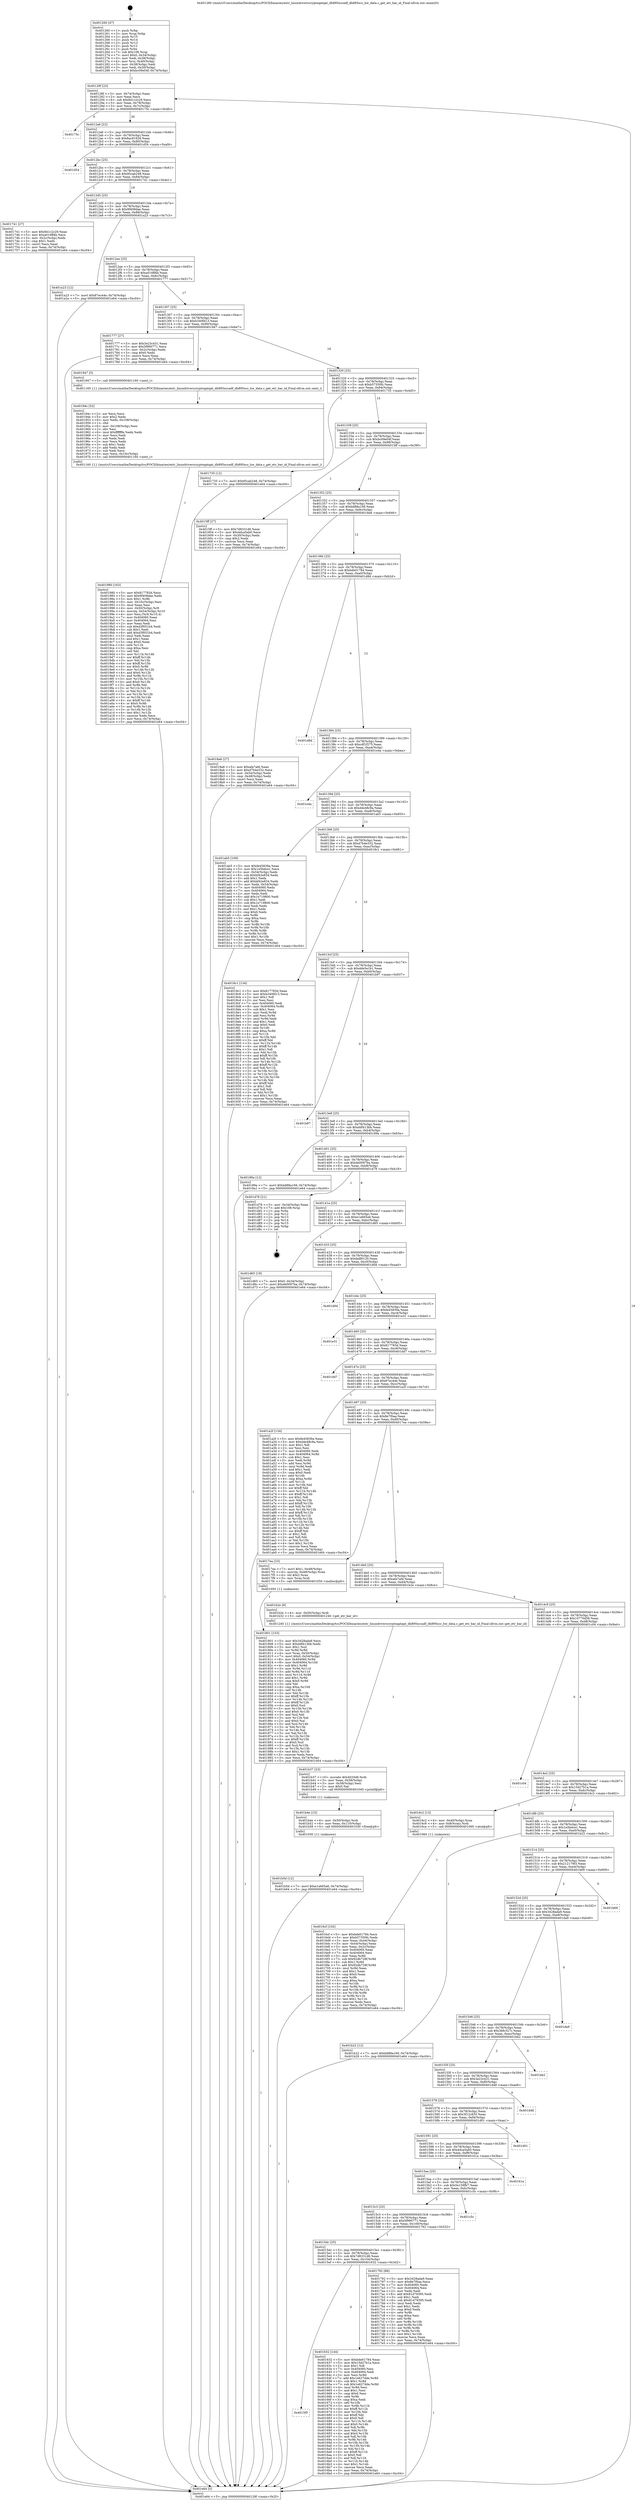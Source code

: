 digraph "0x401260" {
  label = "0x401260 (/mnt/c/Users/mathe/Desktop/tcc/POCII/binaries/extr_linuxdriverscryptoqatqat_dh895xccadf_dh895xcc_hw_data.c_get_etr_bar_id_Final-ollvm.out::main(0))"
  labelloc = "t"
  node[shape=record]

  Entry [label="",width=0.3,height=0.3,shape=circle,fillcolor=black,style=filled]
  "0x40128f" [label="{
     0x40128f [23]\l
     | [instrs]\l
     &nbsp;&nbsp;0x40128f \<+3\>: mov -0x74(%rbp),%eax\l
     &nbsp;&nbsp;0x401292 \<+2\>: mov %eax,%ecx\l
     &nbsp;&nbsp;0x401294 \<+6\>: sub $0x841c2c29,%ecx\l
     &nbsp;&nbsp;0x40129a \<+3\>: mov %eax,-0x78(%rbp)\l
     &nbsp;&nbsp;0x40129d \<+3\>: mov %ecx,-0x7c(%rbp)\l
     &nbsp;&nbsp;0x4012a0 \<+6\>: je 000000000040175c \<main+0x4fc\>\l
  }"]
  "0x40175c" [label="{
     0x40175c\l
  }", style=dashed]
  "0x4012a6" [label="{
     0x4012a6 [22]\l
     | [instrs]\l
     &nbsp;&nbsp;0x4012a6 \<+5\>: jmp 00000000004012ab \<main+0x4b\>\l
     &nbsp;&nbsp;0x4012ab \<+3\>: mov -0x78(%rbp),%eax\l
     &nbsp;&nbsp;0x4012ae \<+5\>: sub $0x8ac91928,%eax\l
     &nbsp;&nbsp;0x4012b3 \<+3\>: mov %eax,-0x80(%rbp)\l
     &nbsp;&nbsp;0x4012b6 \<+6\>: je 0000000000401d54 \<main+0xaf4\>\l
  }"]
  Exit [label="",width=0.3,height=0.3,shape=circle,fillcolor=black,style=filled,peripheries=2]
  "0x401d54" [label="{
     0x401d54\l
  }", style=dashed]
  "0x4012bc" [label="{
     0x4012bc [25]\l
     | [instrs]\l
     &nbsp;&nbsp;0x4012bc \<+5\>: jmp 00000000004012c1 \<main+0x61\>\l
     &nbsp;&nbsp;0x4012c1 \<+3\>: mov -0x78(%rbp),%eax\l
     &nbsp;&nbsp;0x4012c4 \<+5\>: sub $0x95cab248,%eax\l
     &nbsp;&nbsp;0x4012c9 \<+6\>: mov %eax,-0x84(%rbp)\l
     &nbsp;&nbsp;0x4012cf \<+6\>: je 0000000000401741 \<main+0x4e1\>\l
  }"]
  "0x401b5d" [label="{
     0x401b5d [12]\l
     | [instrs]\l
     &nbsp;&nbsp;0x401b5d \<+7\>: movl $0xe1a665a6,-0x74(%rbp)\l
     &nbsp;&nbsp;0x401b64 \<+5\>: jmp 0000000000401e64 \<main+0xc04\>\l
  }"]
  "0x401741" [label="{
     0x401741 [27]\l
     | [instrs]\l
     &nbsp;&nbsp;0x401741 \<+5\>: mov $0x841c2c29,%eax\l
     &nbsp;&nbsp;0x401746 \<+5\>: mov $0xa016ff4b,%ecx\l
     &nbsp;&nbsp;0x40174b \<+3\>: mov -0x2c(%rbp),%edx\l
     &nbsp;&nbsp;0x40174e \<+3\>: cmp $0x1,%edx\l
     &nbsp;&nbsp;0x401751 \<+3\>: cmovl %ecx,%eax\l
     &nbsp;&nbsp;0x401754 \<+3\>: mov %eax,-0x74(%rbp)\l
     &nbsp;&nbsp;0x401757 \<+5\>: jmp 0000000000401e64 \<main+0xc04\>\l
  }"]
  "0x4012d5" [label="{
     0x4012d5 [25]\l
     | [instrs]\l
     &nbsp;&nbsp;0x4012d5 \<+5\>: jmp 00000000004012da \<main+0x7a\>\l
     &nbsp;&nbsp;0x4012da \<+3\>: mov -0x78(%rbp),%eax\l
     &nbsp;&nbsp;0x4012dd \<+5\>: sub $0x9f409dae,%eax\l
     &nbsp;&nbsp;0x4012e2 \<+6\>: mov %eax,-0x88(%rbp)\l
     &nbsp;&nbsp;0x4012e8 \<+6\>: je 0000000000401a23 \<main+0x7c3\>\l
  }"]
  "0x401b4e" [label="{
     0x401b4e [15]\l
     | [instrs]\l
     &nbsp;&nbsp;0x401b4e \<+4\>: mov -0x50(%rbp),%rdi\l
     &nbsp;&nbsp;0x401b52 \<+6\>: mov %eax,-0x110(%rbp)\l
     &nbsp;&nbsp;0x401b58 \<+5\>: call 0000000000401030 \<free@plt\>\l
     | [calls]\l
     &nbsp;&nbsp;0x401030 \{1\} (unknown)\l
  }"]
  "0x401a23" [label="{
     0x401a23 [12]\l
     | [instrs]\l
     &nbsp;&nbsp;0x401a23 \<+7\>: movl $0x87ec44e,-0x74(%rbp)\l
     &nbsp;&nbsp;0x401a2a \<+5\>: jmp 0000000000401e64 \<main+0xc04\>\l
  }"]
  "0x4012ee" [label="{
     0x4012ee [25]\l
     | [instrs]\l
     &nbsp;&nbsp;0x4012ee \<+5\>: jmp 00000000004012f3 \<main+0x93\>\l
     &nbsp;&nbsp;0x4012f3 \<+3\>: mov -0x78(%rbp),%eax\l
     &nbsp;&nbsp;0x4012f6 \<+5\>: sub $0xa016ff4b,%eax\l
     &nbsp;&nbsp;0x4012fb \<+6\>: mov %eax,-0x8c(%rbp)\l
     &nbsp;&nbsp;0x401301 \<+6\>: je 0000000000401777 \<main+0x517\>\l
  }"]
  "0x401b37" [label="{
     0x401b37 [23]\l
     | [instrs]\l
     &nbsp;&nbsp;0x401b37 \<+10\>: movabs $0x4020d6,%rdi\l
     &nbsp;&nbsp;0x401b41 \<+3\>: mov %eax,-0x58(%rbp)\l
     &nbsp;&nbsp;0x401b44 \<+3\>: mov -0x58(%rbp),%esi\l
     &nbsp;&nbsp;0x401b47 \<+2\>: mov $0x0,%al\l
     &nbsp;&nbsp;0x401b49 \<+5\>: call 0000000000401040 \<printf@plt\>\l
     | [calls]\l
     &nbsp;&nbsp;0x401040 \{1\} (unknown)\l
  }"]
  "0x401777" [label="{
     0x401777 [27]\l
     | [instrs]\l
     &nbsp;&nbsp;0x401777 \<+5\>: mov $0x3e23c431,%eax\l
     &nbsp;&nbsp;0x40177c \<+5\>: mov $0x5f990771,%ecx\l
     &nbsp;&nbsp;0x401781 \<+3\>: mov -0x2c(%rbp),%edx\l
     &nbsp;&nbsp;0x401784 \<+3\>: cmp $0x0,%edx\l
     &nbsp;&nbsp;0x401787 \<+3\>: cmove %ecx,%eax\l
     &nbsp;&nbsp;0x40178a \<+3\>: mov %eax,-0x74(%rbp)\l
     &nbsp;&nbsp;0x40178d \<+5\>: jmp 0000000000401e64 \<main+0xc04\>\l
  }"]
  "0x401307" [label="{
     0x401307 [25]\l
     | [instrs]\l
     &nbsp;&nbsp;0x401307 \<+5\>: jmp 000000000040130c \<main+0xac\>\l
     &nbsp;&nbsp;0x40130c \<+3\>: mov -0x78(%rbp),%eax\l
     &nbsp;&nbsp;0x40130f \<+5\>: sub $0xb340fd13,%eax\l
     &nbsp;&nbsp;0x401314 \<+6\>: mov %eax,-0x90(%rbp)\l
     &nbsp;&nbsp;0x40131a \<+6\>: je 0000000000401947 \<main+0x6e7\>\l
  }"]
  "0x401980" [label="{
     0x401980 [163]\l
     | [instrs]\l
     &nbsp;&nbsp;0x401980 \<+5\>: mov $0x817783d,%ecx\l
     &nbsp;&nbsp;0x401985 \<+5\>: mov $0x9f409dae,%edx\l
     &nbsp;&nbsp;0x40198a \<+3\>: mov $0x1,%r8b\l
     &nbsp;&nbsp;0x40198d \<+6\>: mov -0x10c(%rbp),%esi\l
     &nbsp;&nbsp;0x401993 \<+3\>: imul %eax,%esi\l
     &nbsp;&nbsp;0x401996 \<+4\>: mov -0x50(%rbp),%r9\l
     &nbsp;&nbsp;0x40199a \<+4\>: movslq -0x54(%rbp),%r10\l
     &nbsp;&nbsp;0x40199e \<+4\>: mov %esi,(%r9,%r10,4)\l
     &nbsp;&nbsp;0x4019a2 \<+7\>: mov 0x404060,%eax\l
     &nbsp;&nbsp;0x4019a9 \<+7\>: mov 0x404064,%esi\l
     &nbsp;&nbsp;0x4019b0 \<+2\>: mov %eax,%edi\l
     &nbsp;&nbsp;0x4019b2 \<+6\>: sub $0xd3f051b4,%edi\l
     &nbsp;&nbsp;0x4019b8 \<+3\>: sub $0x1,%edi\l
     &nbsp;&nbsp;0x4019bb \<+6\>: add $0xd3f051b4,%edi\l
     &nbsp;&nbsp;0x4019c1 \<+3\>: imul %edi,%eax\l
     &nbsp;&nbsp;0x4019c4 \<+3\>: and $0x1,%eax\l
     &nbsp;&nbsp;0x4019c7 \<+3\>: cmp $0x0,%eax\l
     &nbsp;&nbsp;0x4019ca \<+4\>: sete %r11b\l
     &nbsp;&nbsp;0x4019ce \<+3\>: cmp $0xa,%esi\l
     &nbsp;&nbsp;0x4019d1 \<+3\>: setl %bl\l
     &nbsp;&nbsp;0x4019d4 \<+3\>: mov %r11b,%r14b\l
     &nbsp;&nbsp;0x4019d7 \<+4\>: xor $0xff,%r14b\l
     &nbsp;&nbsp;0x4019db \<+3\>: mov %bl,%r15b\l
     &nbsp;&nbsp;0x4019de \<+4\>: xor $0xff,%r15b\l
     &nbsp;&nbsp;0x4019e2 \<+4\>: xor $0x0,%r8b\l
     &nbsp;&nbsp;0x4019e6 \<+3\>: mov %r14b,%r12b\l
     &nbsp;&nbsp;0x4019e9 \<+4\>: and $0x0,%r12b\l
     &nbsp;&nbsp;0x4019ed \<+3\>: and %r8b,%r11b\l
     &nbsp;&nbsp;0x4019f0 \<+3\>: mov %r15b,%r13b\l
     &nbsp;&nbsp;0x4019f3 \<+4\>: and $0x0,%r13b\l
     &nbsp;&nbsp;0x4019f7 \<+3\>: and %r8b,%bl\l
     &nbsp;&nbsp;0x4019fa \<+3\>: or %r11b,%r12b\l
     &nbsp;&nbsp;0x4019fd \<+3\>: or %bl,%r13b\l
     &nbsp;&nbsp;0x401a00 \<+3\>: xor %r13b,%r12b\l
     &nbsp;&nbsp;0x401a03 \<+3\>: or %r15b,%r14b\l
     &nbsp;&nbsp;0x401a06 \<+4\>: xor $0xff,%r14b\l
     &nbsp;&nbsp;0x401a0a \<+4\>: or $0x0,%r8b\l
     &nbsp;&nbsp;0x401a0e \<+3\>: and %r8b,%r14b\l
     &nbsp;&nbsp;0x401a11 \<+3\>: or %r14b,%r12b\l
     &nbsp;&nbsp;0x401a14 \<+4\>: test $0x1,%r12b\l
     &nbsp;&nbsp;0x401a18 \<+3\>: cmovne %edx,%ecx\l
     &nbsp;&nbsp;0x401a1b \<+3\>: mov %ecx,-0x74(%rbp)\l
     &nbsp;&nbsp;0x401a1e \<+5\>: jmp 0000000000401e64 \<main+0xc04\>\l
  }"]
  "0x401947" [label="{
     0x401947 [5]\l
     | [instrs]\l
     &nbsp;&nbsp;0x401947 \<+5\>: call 0000000000401160 \<next_i\>\l
     | [calls]\l
     &nbsp;&nbsp;0x401160 \{1\} (/mnt/c/Users/mathe/Desktop/tcc/POCII/binaries/extr_linuxdriverscryptoqatqat_dh895xccadf_dh895xcc_hw_data.c_get_etr_bar_id_Final-ollvm.out::next_i)\l
  }"]
  "0x401320" [label="{
     0x401320 [25]\l
     | [instrs]\l
     &nbsp;&nbsp;0x401320 \<+5\>: jmp 0000000000401325 \<main+0xc5\>\l
     &nbsp;&nbsp;0x401325 \<+3\>: mov -0x78(%rbp),%eax\l
     &nbsp;&nbsp;0x401328 \<+5\>: sub $0xb57350fc,%eax\l
     &nbsp;&nbsp;0x40132d \<+6\>: mov %eax,-0x94(%rbp)\l
     &nbsp;&nbsp;0x401333 \<+6\>: je 0000000000401735 \<main+0x4d5\>\l
  }"]
  "0x40194c" [label="{
     0x40194c [52]\l
     | [instrs]\l
     &nbsp;&nbsp;0x40194c \<+2\>: xor %ecx,%ecx\l
     &nbsp;&nbsp;0x40194e \<+5\>: mov $0x2,%edx\l
     &nbsp;&nbsp;0x401953 \<+6\>: mov %edx,-0x108(%rbp)\l
     &nbsp;&nbsp;0x401959 \<+1\>: cltd\l
     &nbsp;&nbsp;0x40195a \<+6\>: mov -0x108(%rbp),%esi\l
     &nbsp;&nbsp;0x401960 \<+2\>: idiv %esi\l
     &nbsp;&nbsp;0x401962 \<+6\>: imul $0xfffffffe,%edx,%edx\l
     &nbsp;&nbsp;0x401968 \<+2\>: mov %ecx,%edi\l
     &nbsp;&nbsp;0x40196a \<+2\>: sub %edx,%edi\l
     &nbsp;&nbsp;0x40196c \<+2\>: mov %ecx,%edx\l
     &nbsp;&nbsp;0x40196e \<+3\>: sub $0x1,%edx\l
     &nbsp;&nbsp;0x401971 \<+2\>: add %edx,%edi\l
     &nbsp;&nbsp;0x401973 \<+2\>: sub %edi,%ecx\l
     &nbsp;&nbsp;0x401975 \<+6\>: mov %ecx,-0x10c(%rbp)\l
     &nbsp;&nbsp;0x40197b \<+5\>: call 0000000000401160 \<next_i\>\l
     | [calls]\l
     &nbsp;&nbsp;0x401160 \{1\} (/mnt/c/Users/mathe/Desktop/tcc/POCII/binaries/extr_linuxdriverscryptoqatqat_dh895xccadf_dh895xcc_hw_data.c_get_etr_bar_id_Final-ollvm.out::next_i)\l
  }"]
  "0x401735" [label="{
     0x401735 [12]\l
     | [instrs]\l
     &nbsp;&nbsp;0x401735 \<+7\>: movl $0x95cab248,-0x74(%rbp)\l
     &nbsp;&nbsp;0x40173c \<+5\>: jmp 0000000000401e64 \<main+0xc04\>\l
  }"]
  "0x401339" [label="{
     0x401339 [25]\l
     | [instrs]\l
     &nbsp;&nbsp;0x401339 \<+5\>: jmp 000000000040133e \<main+0xde\>\l
     &nbsp;&nbsp;0x40133e \<+3\>: mov -0x78(%rbp),%eax\l
     &nbsp;&nbsp;0x401341 \<+5\>: sub $0xbc09e04f,%eax\l
     &nbsp;&nbsp;0x401346 \<+6\>: mov %eax,-0x98(%rbp)\l
     &nbsp;&nbsp;0x40134c \<+6\>: je 00000000004015ff \<main+0x39f\>\l
  }"]
  "0x401801" [label="{
     0x401801 [153]\l
     | [instrs]\l
     &nbsp;&nbsp;0x401801 \<+5\>: mov $0x3428ada9,%ecx\l
     &nbsp;&nbsp;0x401806 \<+5\>: mov $0xddf413bb,%edx\l
     &nbsp;&nbsp;0x40180b \<+3\>: mov $0x1,%sil\l
     &nbsp;&nbsp;0x40180e \<+3\>: xor %r8d,%r8d\l
     &nbsp;&nbsp;0x401811 \<+4\>: mov %rax,-0x50(%rbp)\l
     &nbsp;&nbsp;0x401815 \<+7\>: movl $0x0,-0x54(%rbp)\l
     &nbsp;&nbsp;0x40181c \<+8\>: mov 0x404060,%r9d\l
     &nbsp;&nbsp;0x401824 \<+8\>: mov 0x404064,%r10d\l
     &nbsp;&nbsp;0x40182c \<+4\>: sub $0x1,%r8d\l
     &nbsp;&nbsp;0x401830 \<+3\>: mov %r9d,%r11d\l
     &nbsp;&nbsp;0x401833 \<+3\>: add %r8d,%r11d\l
     &nbsp;&nbsp;0x401836 \<+4\>: imul %r11d,%r9d\l
     &nbsp;&nbsp;0x40183a \<+4\>: and $0x1,%r9d\l
     &nbsp;&nbsp;0x40183e \<+4\>: cmp $0x0,%r9d\l
     &nbsp;&nbsp;0x401842 \<+3\>: sete %bl\l
     &nbsp;&nbsp;0x401845 \<+4\>: cmp $0xa,%r10d\l
     &nbsp;&nbsp;0x401849 \<+4\>: setl %r14b\l
     &nbsp;&nbsp;0x40184d \<+3\>: mov %bl,%r15b\l
     &nbsp;&nbsp;0x401850 \<+4\>: xor $0xff,%r15b\l
     &nbsp;&nbsp;0x401854 \<+3\>: mov %r14b,%r12b\l
     &nbsp;&nbsp;0x401857 \<+4\>: xor $0xff,%r12b\l
     &nbsp;&nbsp;0x40185b \<+4\>: xor $0x0,%sil\l
     &nbsp;&nbsp;0x40185f \<+3\>: mov %r15b,%r13b\l
     &nbsp;&nbsp;0x401862 \<+4\>: and $0x0,%r13b\l
     &nbsp;&nbsp;0x401866 \<+3\>: and %sil,%bl\l
     &nbsp;&nbsp;0x401869 \<+3\>: mov %r12b,%al\l
     &nbsp;&nbsp;0x40186c \<+2\>: and $0x0,%al\l
     &nbsp;&nbsp;0x40186e \<+3\>: and %sil,%r14b\l
     &nbsp;&nbsp;0x401871 \<+3\>: or %bl,%r13b\l
     &nbsp;&nbsp;0x401874 \<+3\>: or %r14b,%al\l
     &nbsp;&nbsp;0x401877 \<+3\>: xor %al,%r13b\l
     &nbsp;&nbsp;0x40187a \<+3\>: or %r12b,%r15b\l
     &nbsp;&nbsp;0x40187d \<+4\>: xor $0xff,%r15b\l
     &nbsp;&nbsp;0x401881 \<+4\>: or $0x0,%sil\l
     &nbsp;&nbsp;0x401885 \<+3\>: and %sil,%r15b\l
     &nbsp;&nbsp;0x401888 \<+3\>: or %r15b,%r13b\l
     &nbsp;&nbsp;0x40188b \<+4\>: test $0x1,%r13b\l
     &nbsp;&nbsp;0x40188f \<+3\>: cmovne %edx,%ecx\l
     &nbsp;&nbsp;0x401892 \<+3\>: mov %ecx,-0x74(%rbp)\l
     &nbsp;&nbsp;0x401895 \<+5\>: jmp 0000000000401e64 \<main+0xc04\>\l
  }"]
  "0x4015ff" [label="{
     0x4015ff [27]\l
     | [instrs]\l
     &nbsp;&nbsp;0x4015ff \<+5\>: mov $0x7d8331d6,%eax\l
     &nbsp;&nbsp;0x401604 \<+5\>: mov $0x4dca5ab0,%ecx\l
     &nbsp;&nbsp;0x401609 \<+3\>: mov -0x30(%rbp),%edx\l
     &nbsp;&nbsp;0x40160c \<+3\>: cmp $0x2,%edx\l
     &nbsp;&nbsp;0x40160f \<+3\>: cmovne %ecx,%eax\l
     &nbsp;&nbsp;0x401612 \<+3\>: mov %eax,-0x74(%rbp)\l
     &nbsp;&nbsp;0x401615 \<+5\>: jmp 0000000000401e64 \<main+0xc04\>\l
  }"]
  "0x401352" [label="{
     0x401352 [25]\l
     | [instrs]\l
     &nbsp;&nbsp;0x401352 \<+5\>: jmp 0000000000401357 \<main+0xf7\>\l
     &nbsp;&nbsp;0x401357 \<+3\>: mov -0x78(%rbp),%eax\l
     &nbsp;&nbsp;0x40135a \<+5\>: sub $0xbd88a169,%eax\l
     &nbsp;&nbsp;0x40135f \<+6\>: mov %eax,-0x9c(%rbp)\l
     &nbsp;&nbsp;0x401365 \<+6\>: je 00000000004018a6 \<main+0x646\>\l
  }"]
  "0x401e64" [label="{
     0x401e64 [5]\l
     | [instrs]\l
     &nbsp;&nbsp;0x401e64 \<+5\>: jmp 000000000040128f \<main+0x2f\>\l
  }"]
  "0x401260" [label="{
     0x401260 [47]\l
     | [instrs]\l
     &nbsp;&nbsp;0x401260 \<+1\>: push %rbp\l
     &nbsp;&nbsp;0x401261 \<+3\>: mov %rsp,%rbp\l
     &nbsp;&nbsp;0x401264 \<+2\>: push %r15\l
     &nbsp;&nbsp;0x401266 \<+2\>: push %r14\l
     &nbsp;&nbsp;0x401268 \<+2\>: push %r13\l
     &nbsp;&nbsp;0x40126a \<+2\>: push %r12\l
     &nbsp;&nbsp;0x40126c \<+1\>: push %rbx\l
     &nbsp;&nbsp;0x40126d \<+7\>: sub $0x108,%rsp\l
     &nbsp;&nbsp;0x401274 \<+7\>: movl $0x0,-0x34(%rbp)\l
     &nbsp;&nbsp;0x40127b \<+3\>: mov %edi,-0x38(%rbp)\l
     &nbsp;&nbsp;0x40127e \<+4\>: mov %rsi,-0x40(%rbp)\l
     &nbsp;&nbsp;0x401282 \<+3\>: mov -0x38(%rbp),%edi\l
     &nbsp;&nbsp;0x401285 \<+3\>: mov %edi,-0x30(%rbp)\l
     &nbsp;&nbsp;0x401288 \<+7\>: movl $0xbc09e04f,-0x74(%rbp)\l
  }"]
  "0x4016cf" [label="{
     0x4016cf [102]\l
     | [instrs]\l
     &nbsp;&nbsp;0x4016cf \<+5\>: mov $0xbde01784,%ecx\l
     &nbsp;&nbsp;0x4016d4 \<+5\>: mov $0xb57350fc,%edx\l
     &nbsp;&nbsp;0x4016d9 \<+3\>: mov %eax,-0x44(%rbp)\l
     &nbsp;&nbsp;0x4016dc \<+3\>: mov -0x44(%rbp),%eax\l
     &nbsp;&nbsp;0x4016df \<+3\>: mov %eax,-0x2c(%rbp)\l
     &nbsp;&nbsp;0x4016e2 \<+7\>: mov 0x404060,%eax\l
     &nbsp;&nbsp;0x4016e9 \<+7\>: mov 0x404064,%esi\l
     &nbsp;&nbsp;0x4016f0 \<+3\>: mov %eax,%r8d\l
     &nbsp;&nbsp;0x4016f3 \<+7\>: sub $0x92db728f,%r8d\l
     &nbsp;&nbsp;0x4016fa \<+4\>: sub $0x1,%r8d\l
     &nbsp;&nbsp;0x4016fe \<+7\>: add $0x92db728f,%r8d\l
     &nbsp;&nbsp;0x401705 \<+4\>: imul %r8d,%eax\l
     &nbsp;&nbsp;0x401709 \<+3\>: and $0x1,%eax\l
     &nbsp;&nbsp;0x40170c \<+3\>: cmp $0x0,%eax\l
     &nbsp;&nbsp;0x40170f \<+4\>: sete %r9b\l
     &nbsp;&nbsp;0x401713 \<+3\>: cmp $0xa,%esi\l
     &nbsp;&nbsp;0x401716 \<+4\>: setl %r10b\l
     &nbsp;&nbsp;0x40171a \<+3\>: mov %r9b,%r11b\l
     &nbsp;&nbsp;0x40171d \<+3\>: and %r10b,%r11b\l
     &nbsp;&nbsp;0x401720 \<+3\>: xor %r10b,%r9b\l
     &nbsp;&nbsp;0x401723 \<+3\>: or %r9b,%r11b\l
     &nbsp;&nbsp;0x401726 \<+4\>: test $0x1,%r11b\l
     &nbsp;&nbsp;0x40172a \<+3\>: cmovne %edx,%ecx\l
     &nbsp;&nbsp;0x40172d \<+3\>: mov %ecx,-0x74(%rbp)\l
     &nbsp;&nbsp;0x401730 \<+5\>: jmp 0000000000401e64 \<main+0xc04\>\l
  }"]
  "0x4018a6" [label="{
     0x4018a6 [27]\l
     | [instrs]\l
     &nbsp;&nbsp;0x4018a6 \<+5\>: mov $0xafa7afd,%eax\l
     &nbsp;&nbsp;0x4018ab \<+5\>: mov $0xd7b4e332,%ecx\l
     &nbsp;&nbsp;0x4018b0 \<+3\>: mov -0x54(%rbp),%edx\l
     &nbsp;&nbsp;0x4018b3 \<+3\>: cmp -0x48(%rbp),%edx\l
     &nbsp;&nbsp;0x4018b6 \<+3\>: cmovl %ecx,%eax\l
     &nbsp;&nbsp;0x4018b9 \<+3\>: mov %eax,-0x74(%rbp)\l
     &nbsp;&nbsp;0x4018bc \<+5\>: jmp 0000000000401e64 \<main+0xc04\>\l
  }"]
  "0x40136b" [label="{
     0x40136b [25]\l
     | [instrs]\l
     &nbsp;&nbsp;0x40136b \<+5\>: jmp 0000000000401370 \<main+0x110\>\l
     &nbsp;&nbsp;0x401370 \<+3\>: mov -0x78(%rbp),%eax\l
     &nbsp;&nbsp;0x401373 \<+5\>: sub $0xbde01784,%eax\l
     &nbsp;&nbsp;0x401378 \<+6\>: mov %eax,-0xa0(%rbp)\l
     &nbsp;&nbsp;0x40137e \<+6\>: je 0000000000401d8d \<main+0xb2d\>\l
  }"]
  "0x4015f5" [label="{
     0x4015f5\l
  }", style=dashed]
  "0x401d8d" [label="{
     0x401d8d\l
  }", style=dashed]
  "0x401384" [label="{
     0x401384 [25]\l
     | [instrs]\l
     &nbsp;&nbsp;0x401384 \<+5\>: jmp 0000000000401389 \<main+0x129\>\l
     &nbsp;&nbsp;0x401389 \<+3\>: mov -0x78(%rbp),%eax\l
     &nbsp;&nbsp;0x40138c \<+5\>: sub $0xcdf1f275,%eax\l
     &nbsp;&nbsp;0x401391 \<+6\>: mov %eax,-0xa4(%rbp)\l
     &nbsp;&nbsp;0x401397 \<+6\>: je 0000000000401e4a \<main+0xbea\>\l
  }"]
  "0x401632" [label="{
     0x401632 [144]\l
     | [instrs]\l
     &nbsp;&nbsp;0x401632 \<+5\>: mov $0xbde01784,%eax\l
     &nbsp;&nbsp;0x401637 \<+5\>: mov $0x15d27b1a,%ecx\l
     &nbsp;&nbsp;0x40163c \<+2\>: mov $0x1,%dl\l
     &nbsp;&nbsp;0x40163e \<+7\>: mov 0x404060,%esi\l
     &nbsp;&nbsp;0x401645 \<+7\>: mov 0x404064,%edi\l
     &nbsp;&nbsp;0x40164c \<+3\>: mov %esi,%r8d\l
     &nbsp;&nbsp;0x40164f \<+7\>: add $0x1e627dde,%r8d\l
     &nbsp;&nbsp;0x401656 \<+4\>: sub $0x1,%r8d\l
     &nbsp;&nbsp;0x40165a \<+7\>: sub $0x1e627dde,%r8d\l
     &nbsp;&nbsp;0x401661 \<+4\>: imul %r8d,%esi\l
     &nbsp;&nbsp;0x401665 \<+3\>: and $0x1,%esi\l
     &nbsp;&nbsp;0x401668 \<+3\>: cmp $0x0,%esi\l
     &nbsp;&nbsp;0x40166b \<+4\>: sete %r9b\l
     &nbsp;&nbsp;0x40166f \<+3\>: cmp $0xa,%edi\l
     &nbsp;&nbsp;0x401672 \<+4\>: setl %r10b\l
     &nbsp;&nbsp;0x401676 \<+3\>: mov %r9b,%r11b\l
     &nbsp;&nbsp;0x401679 \<+4\>: xor $0xff,%r11b\l
     &nbsp;&nbsp;0x40167d \<+3\>: mov %r10b,%bl\l
     &nbsp;&nbsp;0x401680 \<+3\>: xor $0xff,%bl\l
     &nbsp;&nbsp;0x401683 \<+3\>: xor $0x0,%dl\l
     &nbsp;&nbsp;0x401686 \<+3\>: mov %r11b,%r14b\l
     &nbsp;&nbsp;0x401689 \<+4\>: and $0x0,%r14b\l
     &nbsp;&nbsp;0x40168d \<+3\>: and %dl,%r9b\l
     &nbsp;&nbsp;0x401690 \<+3\>: mov %bl,%r15b\l
     &nbsp;&nbsp;0x401693 \<+4\>: and $0x0,%r15b\l
     &nbsp;&nbsp;0x401697 \<+3\>: and %dl,%r10b\l
     &nbsp;&nbsp;0x40169a \<+3\>: or %r9b,%r14b\l
     &nbsp;&nbsp;0x40169d \<+3\>: or %r10b,%r15b\l
     &nbsp;&nbsp;0x4016a0 \<+3\>: xor %r15b,%r14b\l
     &nbsp;&nbsp;0x4016a3 \<+3\>: or %bl,%r11b\l
     &nbsp;&nbsp;0x4016a6 \<+4\>: xor $0xff,%r11b\l
     &nbsp;&nbsp;0x4016aa \<+3\>: or $0x0,%dl\l
     &nbsp;&nbsp;0x4016ad \<+3\>: and %dl,%r11b\l
     &nbsp;&nbsp;0x4016b0 \<+3\>: or %r11b,%r14b\l
     &nbsp;&nbsp;0x4016b3 \<+4\>: test $0x1,%r14b\l
     &nbsp;&nbsp;0x4016b7 \<+3\>: cmovne %ecx,%eax\l
     &nbsp;&nbsp;0x4016ba \<+3\>: mov %eax,-0x74(%rbp)\l
     &nbsp;&nbsp;0x4016bd \<+5\>: jmp 0000000000401e64 \<main+0xc04\>\l
  }"]
  "0x401e4a" [label="{
     0x401e4a\l
  }", style=dashed]
  "0x40139d" [label="{
     0x40139d [25]\l
     | [instrs]\l
     &nbsp;&nbsp;0x40139d \<+5\>: jmp 00000000004013a2 \<main+0x142\>\l
     &nbsp;&nbsp;0x4013a2 \<+3\>: mov -0x78(%rbp),%eax\l
     &nbsp;&nbsp;0x4013a5 \<+5\>: sub $0xd4e48c9a,%eax\l
     &nbsp;&nbsp;0x4013aa \<+6\>: mov %eax,-0xa8(%rbp)\l
     &nbsp;&nbsp;0x4013b0 \<+6\>: je 0000000000401ab5 \<main+0x855\>\l
  }"]
  "0x4015dc" [label="{
     0x4015dc [25]\l
     | [instrs]\l
     &nbsp;&nbsp;0x4015dc \<+5\>: jmp 00000000004015e1 \<main+0x381\>\l
     &nbsp;&nbsp;0x4015e1 \<+3\>: mov -0x78(%rbp),%eax\l
     &nbsp;&nbsp;0x4015e4 \<+5\>: sub $0x7d8331d6,%eax\l
     &nbsp;&nbsp;0x4015e9 \<+6\>: mov %eax,-0x104(%rbp)\l
     &nbsp;&nbsp;0x4015ef \<+6\>: je 0000000000401632 \<main+0x3d2\>\l
  }"]
  "0x401ab5" [label="{
     0x401ab5 [109]\l
     | [instrs]\l
     &nbsp;&nbsp;0x401ab5 \<+5\>: mov $0xfe45839a,%eax\l
     &nbsp;&nbsp;0x401aba \<+5\>: mov $0x1e5bdce1,%ecx\l
     &nbsp;&nbsp;0x401abf \<+3\>: mov -0x54(%rbp),%edx\l
     &nbsp;&nbsp;0x401ac2 \<+6\>: sub $0xbf42e834,%edx\l
     &nbsp;&nbsp;0x401ac8 \<+3\>: add $0x1,%edx\l
     &nbsp;&nbsp;0x401acb \<+6\>: add $0xbf42e834,%edx\l
     &nbsp;&nbsp;0x401ad1 \<+3\>: mov %edx,-0x54(%rbp)\l
     &nbsp;&nbsp;0x401ad4 \<+7\>: mov 0x404060,%edx\l
     &nbsp;&nbsp;0x401adb \<+7\>: mov 0x404064,%esi\l
     &nbsp;&nbsp;0x401ae2 \<+2\>: mov %edx,%edi\l
     &nbsp;&nbsp;0x401ae4 \<+6\>: add $0x1e719800,%edi\l
     &nbsp;&nbsp;0x401aea \<+3\>: sub $0x1,%edi\l
     &nbsp;&nbsp;0x401aed \<+6\>: sub $0x1e719800,%edi\l
     &nbsp;&nbsp;0x401af3 \<+3\>: imul %edi,%edx\l
     &nbsp;&nbsp;0x401af6 \<+3\>: and $0x1,%edx\l
     &nbsp;&nbsp;0x401af9 \<+3\>: cmp $0x0,%edx\l
     &nbsp;&nbsp;0x401afc \<+4\>: sete %r8b\l
     &nbsp;&nbsp;0x401b00 \<+3\>: cmp $0xa,%esi\l
     &nbsp;&nbsp;0x401b03 \<+4\>: setl %r9b\l
     &nbsp;&nbsp;0x401b07 \<+3\>: mov %r8b,%r10b\l
     &nbsp;&nbsp;0x401b0a \<+3\>: and %r9b,%r10b\l
     &nbsp;&nbsp;0x401b0d \<+3\>: xor %r9b,%r8b\l
     &nbsp;&nbsp;0x401b10 \<+3\>: or %r8b,%r10b\l
     &nbsp;&nbsp;0x401b13 \<+4\>: test $0x1,%r10b\l
     &nbsp;&nbsp;0x401b17 \<+3\>: cmovne %ecx,%eax\l
     &nbsp;&nbsp;0x401b1a \<+3\>: mov %eax,-0x74(%rbp)\l
     &nbsp;&nbsp;0x401b1d \<+5\>: jmp 0000000000401e64 \<main+0xc04\>\l
  }"]
  "0x4013b6" [label="{
     0x4013b6 [25]\l
     | [instrs]\l
     &nbsp;&nbsp;0x4013b6 \<+5\>: jmp 00000000004013bb \<main+0x15b\>\l
     &nbsp;&nbsp;0x4013bb \<+3\>: mov -0x78(%rbp),%eax\l
     &nbsp;&nbsp;0x4013be \<+5\>: sub $0xd7b4e332,%eax\l
     &nbsp;&nbsp;0x4013c3 \<+6\>: mov %eax,-0xac(%rbp)\l
     &nbsp;&nbsp;0x4013c9 \<+6\>: je 00000000004018c1 \<main+0x661\>\l
  }"]
  "0x401792" [label="{
     0x401792 [88]\l
     | [instrs]\l
     &nbsp;&nbsp;0x401792 \<+5\>: mov $0x3428ada9,%eax\l
     &nbsp;&nbsp;0x401797 \<+5\>: mov $0x8e7f0aa,%ecx\l
     &nbsp;&nbsp;0x40179c \<+7\>: mov 0x404060,%edx\l
     &nbsp;&nbsp;0x4017a3 \<+7\>: mov 0x404064,%esi\l
     &nbsp;&nbsp;0x4017aa \<+2\>: mov %edx,%edi\l
     &nbsp;&nbsp;0x4017ac \<+6\>: add $0x81d79395,%edi\l
     &nbsp;&nbsp;0x4017b2 \<+3\>: sub $0x1,%edi\l
     &nbsp;&nbsp;0x4017b5 \<+6\>: sub $0x81d79395,%edi\l
     &nbsp;&nbsp;0x4017bb \<+3\>: imul %edi,%edx\l
     &nbsp;&nbsp;0x4017be \<+3\>: and $0x1,%edx\l
     &nbsp;&nbsp;0x4017c1 \<+3\>: cmp $0x0,%edx\l
     &nbsp;&nbsp;0x4017c4 \<+4\>: sete %r8b\l
     &nbsp;&nbsp;0x4017c8 \<+3\>: cmp $0xa,%esi\l
     &nbsp;&nbsp;0x4017cb \<+4\>: setl %r9b\l
     &nbsp;&nbsp;0x4017cf \<+3\>: mov %r8b,%r10b\l
     &nbsp;&nbsp;0x4017d2 \<+3\>: and %r9b,%r10b\l
     &nbsp;&nbsp;0x4017d5 \<+3\>: xor %r9b,%r8b\l
     &nbsp;&nbsp;0x4017d8 \<+3\>: or %r8b,%r10b\l
     &nbsp;&nbsp;0x4017db \<+4\>: test $0x1,%r10b\l
     &nbsp;&nbsp;0x4017df \<+3\>: cmovne %ecx,%eax\l
     &nbsp;&nbsp;0x4017e2 \<+3\>: mov %eax,-0x74(%rbp)\l
     &nbsp;&nbsp;0x4017e5 \<+5\>: jmp 0000000000401e64 \<main+0xc04\>\l
  }"]
  "0x4018c1" [label="{
     0x4018c1 [134]\l
     | [instrs]\l
     &nbsp;&nbsp;0x4018c1 \<+5\>: mov $0x817783d,%eax\l
     &nbsp;&nbsp;0x4018c6 \<+5\>: mov $0xb340fd13,%ecx\l
     &nbsp;&nbsp;0x4018cb \<+2\>: mov $0x1,%dl\l
     &nbsp;&nbsp;0x4018cd \<+2\>: xor %esi,%esi\l
     &nbsp;&nbsp;0x4018cf \<+7\>: mov 0x404060,%edi\l
     &nbsp;&nbsp;0x4018d6 \<+8\>: mov 0x404064,%r8d\l
     &nbsp;&nbsp;0x4018de \<+3\>: sub $0x1,%esi\l
     &nbsp;&nbsp;0x4018e1 \<+3\>: mov %edi,%r9d\l
     &nbsp;&nbsp;0x4018e4 \<+3\>: add %esi,%r9d\l
     &nbsp;&nbsp;0x4018e7 \<+4\>: imul %r9d,%edi\l
     &nbsp;&nbsp;0x4018eb \<+3\>: and $0x1,%edi\l
     &nbsp;&nbsp;0x4018ee \<+3\>: cmp $0x0,%edi\l
     &nbsp;&nbsp;0x4018f1 \<+4\>: sete %r10b\l
     &nbsp;&nbsp;0x4018f5 \<+4\>: cmp $0xa,%r8d\l
     &nbsp;&nbsp;0x4018f9 \<+4\>: setl %r11b\l
     &nbsp;&nbsp;0x4018fd \<+3\>: mov %r10b,%bl\l
     &nbsp;&nbsp;0x401900 \<+3\>: xor $0xff,%bl\l
     &nbsp;&nbsp;0x401903 \<+3\>: mov %r11b,%r14b\l
     &nbsp;&nbsp;0x401906 \<+4\>: xor $0xff,%r14b\l
     &nbsp;&nbsp;0x40190a \<+3\>: xor $0x1,%dl\l
     &nbsp;&nbsp;0x40190d \<+3\>: mov %bl,%r15b\l
     &nbsp;&nbsp;0x401910 \<+4\>: and $0xff,%r15b\l
     &nbsp;&nbsp;0x401914 \<+3\>: and %dl,%r10b\l
     &nbsp;&nbsp;0x401917 \<+3\>: mov %r14b,%r12b\l
     &nbsp;&nbsp;0x40191a \<+4\>: and $0xff,%r12b\l
     &nbsp;&nbsp;0x40191e \<+3\>: and %dl,%r11b\l
     &nbsp;&nbsp;0x401921 \<+3\>: or %r10b,%r15b\l
     &nbsp;&nbsp;0x401924 \<+3\>: or %r11b,%r12b\l
     &nbsp;&nbsp;0x401927 \<+3\>: xor %r12b,%r15b\l
     &nbsp;&nbsp;0x40192a \<+3\>: or %r14b,%bl\l
     &nbsp;&nbsp;0x40192d \<+3\>: xor $0xff,%bl\l
     &nbsp;&nbsp;0x401930 \<+3\>: or $0x1,%dl\l
     &nbsp;&nbsp;0x401933 \<+2\>: and %dl,%bl\l
     &nbsp;&nbsp;0x401935 \<+3\>: or %bl,%r15b\l
     &nbsp;&nbsp;0x401938 \<+4\>: test $0x1,%r15b\l
     &nbsp;&nbsp;0x40193c \<+3\>: cmovne %ecx,%eax\l
     &nbsp;&nbsp;0x40193f \<+3\>: mov %eax,-0x74(%rbp)\l
     &nbsp;&nbsp;0x401942 \<+5\>: jmp 0000000000401e64 \<main+0xc04\>\l
  }"]
  "0x4013cf" [label="{
     0x4013cf [25]\l
     | [instrs]\l
     &nbsp;&nbsp;0x4013cf \<+5\>: jmp 00000000004013d4 \<main+0x174\>\l
     &nbsp;&nbsp;0x4013d4 \<+3\>: mov -0x78(%rbp),%eax\l
     &nbsp;&nbsp;0x4013d7 \<+5\>: sub $0xdde5e1b1,%eax\l
     &nbsp;&nbsp;0x4013dc \<+6\>: mov %eax,-0xb0(%rbp)\l
     &nbsp;&nbsp;0x4013e2 \<+6\>: je 0000000000401b97 \<main+0x937\>\l
  }"]
  "0x4015c3" [label="{
     0x4015c3 [25]\l
     | [instrs]\l
     &nbsp;&nbsp;0x4015c3 \<+5\>: jmp 00000000004015c8 \<main+0x368\>\l
     &nbsp;&nbsp;0x4015c8 \<+3\>: mov -0x78(%rbp),%eax\l
     &nbsp;&nbsp;0x4015cb \<+5\>: sub $0x5f990771,%eax\l
     &nbsp;&nbsp;0x4015d0 \<+6\>: mov %eax,-0x100(%rbp)\l
     &nbsp;&nbsp;0x4015d6 \<+6\>: je 0000000000401792 \<main+0x532\>\l
  }"]
  "0x401b97" [label="{
     0x401b97\l
  }", style=dashed]
  "0x4013e8" [label="{
     0x4013e8 [25]\l
     | [instrs]\l
     &nbsp;&nbsp;0x4013e8 \<+5\>: jmp 00000000004013ed \<main+0x18d\>\l
     &nbsp;&nbsp;0x4013ed \<+3\>: mov -0x78(%rbp),%eax\l
     &nbsp;&nbsp;0x4013f0 \<+5\>: sub $0xddf413bb,%eax\l
     &nbsp;&nbsp;0x4013f5 \<+6\>: mov %eax,-0xb4(%rbp)\l
     &nbsp;&nbsp;0x4013fb \<+6\>: je 000000000040189a \<main+0x63a\>\l
  }"]
  "0x401c5c" [label="{
     0x401c5c\l
  }", style=dashed]
  "0x40189a" [label="{
     0x40189a [12]\l
     | [instrs]\l
     &nbsp;&nbsp;0x40189a \<+7\>: movl $0xbd88a169,-0x74(%rbp)\l
     &nbsp;&nbsp;0x4018a1 \<+5\>: jmp 0000000000401e64 \<main+0xc04\>\l
  }"]
  "0x401401" [label="{
     0x401401 [25]\l
     | [instrs]\l
     &nbsp;&nbsp;0x401401 \<+5\>: jmp 0000000000401406 \<main+0x1a6\>\l
     &nbsp;&nbsp;0x401406 \<+3\>: mov -0x78(%rbp),%eax\l
     &nbsp;&nbsp;0x401409 \<+5\>: sub $0xde0097ba,%eax\l
     &nbsp;&nbsp;0x40140e \<+6\>: mov %eax,-0xb8(%rbp)\l
     &nbsp;&nbsp;0x401414 \<+6\>: je 0000000000401d78 \<main+0xb18\>\l
  }"]
  "0x4015aa" [label="{
     0x4015aa [25]\l
     | [instrs]\l
     &nbsp;&nbsp;0x4015aa \<+5\>: jmp 00000000004015af \<main+0x34f\>\l
     &nbsp;&nbsp;0x4015af \<+3\>: mov -0x78(%rbp),%eax\l
     &nbsp;&nbsp;0x4015b2 \<+5\>: sub $0x5e159fb7,%eax\l
     &nbsp;&nbsp;0x4015b7 \<+6\>: mov %eax,-0xfc(%rbp)\l
     &nbsp;&nbsp;0x4015bd \<+6\>: je 0000000000401c5c \<main+0x9fc\>\l
  }"]
  "0x401d78" [label="{
     0x401d78 [21]\l
     | [instrs]\l
     &nbsp;&nbsp;0x401d78 \<+3\>: mov -0x34(%rbp),%eax\l
     &nbsp;&nbsp;0x401d7b \<+7\>: add $0x108,%rsp\l
     &nbsp;&nbsp;0x401d82 \<+1\>: pop %rbx\l
     &nbsp;&nbsp;0x401d83 \<+2\>: pop %r12\l
     &nbsp;&nbsp;0x401d85 \<+2\>: pop %r13\l
     &nbsp;&nbsp;0x401d87 \<+2\>: pop %r14\l
     &nbsp;&nbsp;0x401d89 \<+2\>: pop %r15\l
     &nbsp;&nbsp;0x401d8b \<+1\>: pop %rbp\l
     &nbsp;&nbsp;0x401d8c \<+1\>: ret\l
  }"]
  "0x40141a" [label="{
     0x40141a [25]\l
     | [instrs]\l
     &nbsp;&nbsp;0x40141a \<+5\>: jmp 000000000040141f \<main+0x1bf\>\l
     &nbsp;&nbsp;0x40141f \<+3\>: mov -0x78(%rbp),%eax\l
     &nbsp;&nbsp;0x401422 \<+5\>: sub $0xe1a665a6,%eax\l
     &nbsp;&nbsp;0x401427 \<+6\>: mov %eax,-0xbc(%rbp)\l
     &nbsp;&nbsp;0x40142d \<+6\>: je 0000000000401d65 \<main+0xb05\>\l
  }"]
  "0x40161a" [label="{
     0x40161a\l
  }", style=dashed]
  "0x401d65" [label="{
     0x401d65 [19]\l
     | [instrs]\l
     &nbsp;&nbsp;0x401d65 \<+7\>: movl $0x0,-0x34(%rbp)\l
     &nbsp;&nbsp;0x401d6c \<+7\>: movl $0xde0097ba,-0x74(%rbp)\l
     &nbsp;&nbsp;0x401d73 \<+5\>: jmp 0000000000401e64 \<main+0xc04\>\l
  }"]
  "0x401433" [label="{
     0x401433 [25]\l
     | [instrs]\l
     &nbsp;&nbsp;0x401433 \<+5\>: jmp 0000000000401438 \<main+0x1d8\>\l
     &nbsp;&nbsp;0x401438 \<+3\>: mov -0x78(%rbp),%eax\l
     &nbsp;&nbsp;0x40143b \<+5\>: sub $0xfadf0120,%eax\l
     &nbsp;&nbsp;0x401440 \<+6\>: mov %eax,-0xc0(%rbp)\l
     &nbsp;&nbsp;0x401446 \<+6\>: je 0000000000401d0d \<main+0xaad\>\l
  }"]
  "0x401591" [label="{
     0x401591 [25]\l
     | [instrs]\l
     &nbsp;&nbsp;0x401591 \<+5\>: jmp 0000000000401596 \<main+0x336\>\l
     &nbsp;&nbsp;0x401596 \<+3\>: mov -0x78(%rbp),%eax\l
     &nbsp;&nbsp;0x401599 \<+5\>: sub $0x4dca5ab0,%eax\l
     &nbsp;&nbsp;0x40159e \<+6\>: mov %eax,-0xf8(%rbp)\l
     &nbsp;&nbsp;0x4015a4 \<+6\>: je 000000000040161a \<main+0x3ba\>\l
  }"]
  "0x401d0d" [label="{
     0x401d0d\l
  }", style=dashed]
  "0x40144c" [label="{
     0x40144c [25]\l
     | [instrs]\l
     &nbsp;&nbsp;0x40144c \<+5\>: jmp 0000000000401451 \<main+0x1f1\>\l
     &nbsp;&nbsp;0x401451 \<+3\>: mov -0x78(%rbp),%eax\l
     &nbsp;&nbsp;0x401454 \<+5\>: sub $0xfe45839a,%eax\l
     &nbsp;&nbsp;0x401459 \<+6\>: mov %eax,-0xc4(%rbp)\l
     &nbsp;&nbsp;0x40145f \<+6\>: je 0000000000401e31 \<main+0xbd1\>\l
  }"]
  "0x401d01" [label="{
     0x401d01\l
  }", style=dashed]
  "0x401e31" [label="{
     0x401e31\l
  }", style=dashed]
  "0x401465" [label="{
     0x401465 [25]\l
     | [instrs]\l
     &nbsp;&nbsp;0x401465 \<+5\>: jmp 000000000040146a \<main+0x20a\>\l
     &nbsp;&nbsp;0x40146a \<+3\>: mov -0x78(%rbp),%eax\l
     &nbsp;&nbsp;0x40146d \<+5\>: sub $0x817783d,%eax\l
     &nbsp;&nbsp;0x401472 \<+6\>: mov %eax,-0xc8(%rbp)\l
     &nbsp;&nbsp;0x401478 \<+6\>: je 0000000000401dd7 \<main+0xb77\>\l
  }"]
  "0x401578" [label="{
     0x401578 [25]\l
     | [instrs]\l
     &nbsp;&nbsp;0x401578 \<+5\>: jmp 000000000040157d \<main+0x31d\>\l
     &nbsp;&nbsp;0x40157d \<+3\>: mov -0x78(%rbp),%eax\l
     &nbsp;&nbsp;0x401580 \<+5\>: sub $0x3f12c835,%eax\l
     &nbsp;&nbsp;0x401585 \<+6\>: mov %eax,-0xf4(%rbp)\l
     &nbsp;&nbsp;0x40158b \<+6\>: je 0000000000401d01 \<main+0xaa1\>\l
  }"]
  "0x401dd7" [label="{
     0x401dd7\l
  }", style=dashed]
  "0x40147e" [label="{
     0x40147e [25]\l
     | [instrs]\l
     &nbsp;&nbsp;0x40147e \<+5\>: jmp 0000000000401483 \<main+0x223\>\l
     &nbsp;&nbsp;0x401483 \<+3\>: mov -0x78(%rbp),%eax\l
     &nbsp;&nbsp;0x401486 \<+5\>: sub $0x87ec44e,%eax\l
     &nbsp;&nbsp;0x40148b \<+6\>: mov %eax,-0xcc(%rbp)\l
     &nbsp;&nbsp;0x401491 \<+6\>: je 0000000000401a2f \<main+0x7cf\>\l
  }"]
  "0x401d48" [label="{
     0x401d48\l
  }", style=dashed]
  "0x401a2f" [label="{
     0x401a2f [134]\l
     | [instrs]\l
     &nbsp;&nbsp;0x401a2f \<+5\>: mov $0xfe45839a,%eax\l
     &nbsp;&nbsp;0x401a34 \<+5\>: mov $0xd4e48c9a,%ecx\l
     &nbsp;&nbsp;0x401a39 \<+2\>: mov $0x1,%dl\l
     &nbsp;&nbsp;0x401a3b \<+2\>: xor %esi,%esi\l
     &nbsp;&nbsp;0x401a3d \<+7\>: mov 0x404060,%edi\l
     &nbsp;&nbsp;0x401a44 \<+8\>: mov 0x404064,%r8d\l
     &nbsp;&nbsp;0x401a4c \<+3\>: sub $0x1,%esi\l
     &nbsp;&nbsp;0x401a4f \<+3\>: mov %edi,%r9d\l
     &nbsp;&nbsp;0x401a52 \<+3\>: add %esi,%r9d\l
     &nbsp;&nbsp;0x401a55 \<+4\>: imul %r9d,%edi\l
     &nbsp;&nbsp;0x401a59 \<+3\>: and $0x1,%edi\l
     &nbsp;&nbsp;0x401a5c \<+3\>: cmp $0x0,%edi\l
     &nbsp;&nbsp;0x401a5f \<+4\>: sete %r10b\l
     &nbsp;&nbsp;0x401a63 \<+4\>: cmp $0xa,%r8d\l
     &nbsp;&nbsp;0x401a67 \<+4\>: setl %r11b\l
     &nbsp;&nbsp;0x401a6b \<+3\>: mov %r10b,%bl\l
     &nbsp;&nbsp;0x401a6e \<+3\>: xor $0xff,%bl\l
     &nbsp;&nbsp;0x401a71 \<+3\>: mov %r11b,%r14b\l
     &nbsp;&nbsp;0x401a74 \<+4\>: xor $0xff,%r14b\l
     &nbsp;&nbsp;0x401a78 \<+3\>: xor $0x1,%dl\l
     &nbsp;&nbsp;0x401a7b \<+3\>: mov %bl,%r15b\l
     &nbsp;&nbsp;0x401a7e \<+4\>: and $0xff,%r15b\l
     &nbsp;&nbsp;0x401a82 \<+3\>: and %dl,%r10b\l
     &nbsp;&nbsp;0x401a85 \<+3\>: mov %r14b,%r12b\l
     &nbsp;&nbsp;0x401a88 \<+4\>: and $0xff,%r12b\l
     &nbsp;&nbsp;0x401a8c \<+3\>: and %dl,%r11b\l
     &nbsp;&nbsp;0x401a8f \<+3\>: or %r10b,%r15b\l
     &nbsp;&nbsp;0x401a92 \<+3\>: or %r11b,%r12b\l
     &nbsp;&nbsp;0x401a95 \<+3\>: xor %r12b,%r15b\l
     &nbsp;&nbsp;0x401a98 \<+3\>: or %r14b,%bl\l
     &nbsp;&nbsp;0x401a9b \<+3\>: xor $0xff,%bl\l
     &nbsp;&nbsp;0x401a9e \<+3\>: or $0x1,%dl\l
     &nbsp;&nbsp;0x401aa1 \<+2\>: and %dl,%bl\l
     &nbsp;&nbsp;0x401aa3 \<+3\>: or %bl,%r15b\l
     &nbsp;&nbsp;0x401aa6 \<+4\>: test $0x1,%r15b\l
     &nbsp;&nbsp;0x401aaa \<+3\>: cmovne %ecx,%eax\l
     &nbsp;&nbsp;0x401aad \<+3\>: mov %eax,-0x74(%rbp)\l
     &nbsp;&nbsp;0x401ab0 \<+5\>: jmp 0000000000401e64 \<main+0xc04\>\l
  }"]
  "0x401497" [label="{
     0x401497 [25]\l
     | [instrs]\l
     &nbsp;&nbsp;0x401497 \<+5\>: jmp 000000000040149c \<main+0x23c\>\l
     &nbsp;&nbsp;0x40149c \<+3\>: mov -0x78(%rbp),%eax\l
     &nbsp;&nbsp;0x40149f \<+5\>: sub $0x8e7f0aa,%eax\l
     &nbsp;&nbsp;0x4014a4 \<+6\>: mov %eax,-0xd0(%rbp)\l
     &nbsp;&nbsp;0x4014aa \<+6\>: je 00000000004017ea \<main+0x58a\>\l
  }"]
  "0x40155f" [label="{
     0x40155f [25]\l
     | [instrs]\l
     &nbsp;&nbsp;0x40155f \<+5\>: jmp 0000000000401564 \<main+0x304\>\l
     &nbsp;&nbsp;0x401564 \<+3\>: mov -0x78(%rbp),%eax\l
     &nbsp;&nbsp;0x401567 \<+5\>: sub $0x3e23c431,%eax\l
     &nbsp;&nbsp;0x40156c \<+6\>: mov %eax,-0xf0(%rbp)\l
     &nbsp;&nbsp;0x401572 \<+6\>: je 0000000000401d48 \<main+0xae8\>\l
  }"]
  "0x4017ea" [label="{
     0x4017ea [23]\l
     | [instrs]\l
     &nbsp;&nbsp;0x4017ea \<+7\>: movl $0x1,-0x48(%rbp)\l
     &nbsp;&nbsp;0x4017f1 \<+4\>: movslq -0x48(%rbp),%rax\l
     &nbsp;&nbsp;0x4017f5 \<+4\>: shl $0x2,%rax\l
     &nbsp;&nbsp;0x4017f9 \<+3\>: mov %rax,%rdi\l
     &nbsp;&nbsp;0x4017fc \<+5\>: call 0000000000401050 \<malloc@plt\>\l
     | [calls]\l
     &nbsp;&nbsp;0x401050 \{1\} (unknown)\l
  }"]
  "0x4014b0" [label="{
     0x4014b0 [25]\l
     | [instrs]\l
     &nbsp;&nbsp;0x4014b0 \<+5\>: jmp 00000000004014b5 \<main+0x255\>\l
     &nbsp;&nbsp;0x4014b5 \<+3\>: mov -0x78(%rbp),%eax\l
     &nbsp;&nbsp;0x4014b8 \<+5\>: sub $0xafa7afd,%eax\l
     &nbsp;&nbsp;0x4014bd \<+6\>: mov %eax,-0xd4(%rbp)\l
     &nbsp;&nbsp;0x4014c3 \<+6\>: je 0000000000401b2e \<main+0x8ce\>\l
  }"]
  "0x401bb2" [label="{
     0x401bb2\l
  }", style=dashed]
  "0x401b2e" [label="{
     0x401b2e [9]\l
     | [instrs]\l
     &nbsp;&nbsp;0x401b2e \<+4\>: mov -0x50(%rbp),%rdi\l
     &nbsp;&nbsp;0x401b32 \<+5\>: call 0000000000401240 \<get_etr_bar_id\>\l
     | [calls]\l
     &nbsp;&nbsp;0x401240 \{1\} (/mnt/c/Users/mathe/Desktop/tcc/POCII/binaries/extr_linuxdriverscryptoqatqat_dh895xccadf_dh895xcc_hw_data.c_get_etr_bar_id_Final-ollvm.out::get_etr_bar_id)\l
  }"]
  "0x4014c9" [label="{
     0x4014c9 [25]\l
     | [instrs]\l
     &nbsp;&nbsp;0x4014c9 \<+5\>: jmp 00000000004014ce \<main+0x26e\>\l
     &nbsp;&nbsp;0x4014ce \<+3\>: mov -0x78(%rbp),%eax\l
     &nbsp;&nbsp;0x4014d1 \<+5\>: sub $0x10770d56,%eax\l
     &nbsp;&nbsp;0x4014d6 \<+6\>: mov %eax,-0xd8(%rbp)\l
     &nbsp;&nbsp;0x4014dc \<+6\>: je 0000000000401c04 \<main+0x9a4\>\l
  }"]
  "0x401546" [label="{
     0x401546 [25]\l
     | [instrs]\l
     &nbsp;&nbsp;0x401546 \<+5\>: jmp 000000000040154b \<main+0x2eb\>\l
     &nbsp;&nbsp;0x40154b \<+3\>: mov -0x78(%rbp),%eax\l
     &nbsp;&nbsp;0x40154e \<+5\>: sub $0x3bfc327c,%eax\l
     &nbsp;&nbsp;0x401553 \<+6\>: mov %eax,-0xec(%rbp)\l
     &nbsp;&nbsp;0x401559 \<+6\>: je 0000000000401bb2 \<main+0x952\>\l
  }"]
  "0x401c04" [label="{
     0x401c04\l
  }", style=dashed]
  "0x4014e2" [label="{
     0x4014e2 [25]\l
     | [instrs]\l
     &nbsp;&nbsp;0x4014e2 \<+5\>: jmp 00000000004014e7 \<main+0x287\>\l
     &nbsp;&nbsp;0x4014e7 \<+3\>: mov -0x78(%rbp),%eax\l
     &nbsp;&nbsp;0x4014ea \<+5\>: sub $0x15d27b1a,%eax\l
     &nbsp;&nbsp;0x4014ef \<+6\>: mov %eax,-0xdc(%rbp)\l
     &nbsp;&nbsp;0x4014f5 \<+6\>: je 00000000004016c2 \<main+0x462\>\l
  }"]
  "0x401da9" [label="{
     0x401da9\l
  }", style=dashed]
  "0x4016c2" [label="{
     0x4016c2 [13]\l
     | [instrs]\l
     &nbsp;&nbsp;0x4016c2 \<+4\>: mov -0x40(%rbp),%rax\l
     &nbsp;&nbsp;0x4016c6 \<+4\>: mov 0x8(%rax),%rdi\l
     &nbsp;&nbsp;0x4016ca \<+5\>: call 0000000000401060 \<atoi@plt\>\l
     | [calls]\l
     &nbsp;&nbsp;0x401060 \{1\} (unknown)\l
  }"]
  "0x4014fb" [label="{
     0x4014fb [25]\l
     | [instrs]\l
     &nbsp;&nbsp;0x4014fb \<+5\>: jmp 0000000000401500 \<main+0x2a0\>\l
     &nbsp;&nbsp;0x401500 \<+3\>: mov -0x78(%rbp),%eax\l
     &nbsp;&nbsp;0x401503 \<+5\>: sub $0x1e5bdce1,%eax\l
     &nbsp;&nbsp;0x401508 \<+6\>: mov %eax,-0xe0(%rbp)\l
     &nbsp;&nbsp;0x40150e \<+6\>: je 0000000000401b22 \<main+0x8c2\>\l
  }"]
  "0x40152d" [label="{
     0x40152d [25]\l
     | [instrs]\l
     &nbsp;&nbsp;0x40152d \<+5\>: jmp 0000000000401532 \<main+0x2d2\>\l
     &nbsp;&nbsp;0x401532 \<+3\>: mov -0x78(%rbp),%eax\l
     &nbsp;&nbsp;0x401535 \<+5\>: sub $0x3428ada9,%eax\l
     &nbsp;&nbsp;0x40153a \<+6\>: mov %eax,-0xe8(%rbp)\l
     &nbsp;&nbsp;0x401540 \<+6\>: je 0000000000401da9 \<main+0xb49\>\l
  }"]
  "0x401b22" [label="{
     0x401b22 [12]\l
     | [instrs]\l
     &nbsp;&nbsp;0x401b22 \<+7\>: movl $0xbd88a169,-0x74(%rbp)\l
     &nbsp;&nbsp;0x401b29 \<+5\>: jmp 0000000000401e64 \<main+0xc04\>\l
  }"]
  "0x401514" [label="{
     0x401514 [25]\l
     | [instrs]\l
     &nbsp;&nbsp;0x401514 \<+5\>: jmp 0000000000401519 \<main+0x2b9\>\l
     &nbsp;&nbsp;0x401519 \<+3\>: mov -0x78(%rbp),%eax\l
     &nbsp;&nbsp;0x40151c \<+5\>: sub $0x212179f3,%eax\l
     &nbsp;&nbsp;0x401521 \<+6\>: mov %eax,-0xe4(%rbp)\l
     &nbsp;&nbsp;0x401527 \<+6\>: je 0000000000401b69 \<main+0x909\>\l
  }"]
  "0x401b69" [label="{
     0x401b69\l
  }", style=dashed]
  Entry -> "0x401260" [label=" 1"]
  "0x40128f" -> "0x40175c" [label=" 0"]
  "0x40128f" -> "0x4012a6" [label=" 20"]
  "0x401d78" -> Exit [label=" 1"]
  "0x4012a6" -> "0x401d54" [label=" 0"]
  "0x4012a6" -> "0x4012bc" [label=" 20"]
  "0x401d65" -> "0x401e64" [label=" 1"]
  "0x4012bc" -> "0x401741" [label=" 1"]
  "0x4012bc" -> "0x4012d5" [label=" 19"]
  "0x401b5d" -> "0x401e64" [label=" 1"]
  "0x4012d5" -> "0x401a23" [label=" 1"]
  "0x4012d5" -> "0x4012ee" [label=" 18"]
  "0x401b4e" -> "0x401b5d" [label=" 1"]
  "0x4012ee" -> "0x401777" [label=" 1"]
  "0x4012ee" -> "0x401307" [label=" 17"]
  "0x401b37" -> "0x401b4e" [label=" 1"]
  "0x401307" -> "0x401947" [label=" 1"]
  "0x401307" -> "0x401320" [label=" 16"]
  "0x401b2e" -> "0x401b37" [label=" 1"]
  "0x401320" -> "0x401735" [label=" 1"]
  "0x401320" -> "0x401339" [label=" 15"]
  "0x401b22" -> "0x401e64" [label=" 1"]
  "0x401339" -> "0x4015ff" [label=" 1"]
  "0x401339" -> "0x401352" [label=" 14"]
  "0x4015ff" -> "0x401e64" [label=" 1"]
  "0x401260" -> "0x40128f" [label=" 1"]
  "0x401e64" -> "0x40128f" [label=" 19"]
  "0x401ab5" -> "0x401e64" [label=" 1"]
  "0x401352" -> "0x4018a6" [label=" 2"]
  "0x401352" -> "0x40136b" [label=" 12"]
  "0x401a2f" -> "0x401e64" [label=" 1"]
  "0x40136b" -> "0x401d8d" [label=" 0"]
  "0x40136b" -> "0x401384" [label=" 12"]
  "0x401a23" -> "0x401e64" [label=" 1"]
  "0x401384" -> "0x401e4a" [label=" 0"]
  "0x401384" -> "0x40139d" [label=" 12"]
  "0x401980" -> "0x401e64" [label=" 1"]
  "0x40139d" -> "0x401ab5" [label=" 1"]
  "0x40139d" -> "0x4013b6" [label=" 11"]
  "0x401947" -> "0x40194c" [label=" 1"]
  "0x4013b6" -> "0x4018c1" [label=" 1"]
  "0x4013b6" -> "0x4013cf" [label=" 10"]
  "0x4018c1" -> "0x401e64" [label=" 1"]
  "0x4013cf" -> "0x401b97" [label=" 0"]
  "0x4013cf" -> "0x4013e8" [label=" 10"]
  "0x40189a" -> "0x401e64" [label=" 1"]
  "0x4013e8" -> "0x40189a" [label=" 1"]
  "0x4013e8" -> "0x401401" [label=" 9"]
  "0x401801" -> "0x401e64" [label=" 1"]
  "0x401401" -> "0x401d78" [label=" 1"]
  "0x401401" -> "0x40141a" [label=" 8"]
  "0x401792" -> "0x401e64" [label=" 1"]
  "0x40141a" -> "0x401d65" [label=" 1"]
  "0x40141a" -> "0x401433" [label=" 7"]
  "0x401777" -> "0x401e64" [label=" 1"]
  "0x401433" -> "0x401d0d" [label=" 0"]
  "0x401433" -> "0x40144c" [label=" 7"]
  "0x401735" -> "0x401e64" [label=" 1"]
  "0x40144c" -> "0x401e31" [label=" 0"]
  "0x40144c" -> "0x401465" [label=" 7"]
  "0x4016cf" -> "0x401e64" [label=" 1"]
  "0x401465" -> "0x401dd7" [label=" 0"]
  "0x401465" -> "0x40147e" [label=" 7"]
  "0x401632" -> "0x401e64" [label=" 1"]
  "0x40147e" -> "0x401a2f" [label=" 1"]
  "0x40147e" -> "0x401497" [label=" 6"]
  "0x4015dc" -> "0x4015f5" [label=" 0"]
  "0x401497" -> "0x4017ea" [label=" 1"]
  "0x401497" -> "0x4014b0" [label=" 5"]
  "0x40194c" -> "0x401980" [label=" 1"]
  "0x4014b0" -> "0x401b2e" [label=" 1"]
  "0x4014b0" -> "0x4014c9" [label=" 4"]
  "0x4015c3" -> "0x4015dc" [label=" 1"]
  "0x4014c9" -> "0x401c04" [label=" 0"]
  "0x4014c9" -> "0x4014e2" [label=" 4"]
  "0x4018a6" -> "0x401e64" [label=" 2"]
  "0x4014e2" -> "0x4016c2" [label=" 1"]
  "0x4014e2" -> "0x4014fb" [label=" 3"]
  "0x4015aa" -> "0x4015c3" [label=" 2"]
  "0x4014fb" -> "0x401b22" [label=" 1"]
  "0x4014fb" -> "0x401514" [label=" 2"]
  "0x4017ea" -> "0x401801" [label=" 1"]
  "0x401514" -> "0x401b69" [label=" 0"]
  "0x401514" -> "0x40152d" [label=" 2"]
  "0x4015aa" -> "0x401c5c" [label=" 0"]
  "0x40152d" -> "0x401da9" [label=" 0"]
  "0x40152d" -> "0x401546" [label=" 2"]
  "0x4015c3" -> "0x401792" [label=" 1"]
  "0x401546" -> "0x401bb2" [label=" 0"]
  "0x401546" -> "0x40155f" [label=" 2"]
  "0x4015dc" -> "0x401632" [label=" 1"]
  "0x40155f" -> "0x401d48" [label=" 0"]
  "0x40155f" -> "0x401578" [label=" 2"]
  "0x4016c2" -> "0x4016cf" [label=" 1"]
  "0x401578" -> "0x401d01" [label=" 0"]
  "0x401578" -> "0x401591" [label=" 2"]
  "0x401741" -> "0x401e64" [label=" 1"]
  "0x401591" -> "0x40161a" [label=" 0"]
  "0x401591" -> "0x4015aa" [label=" 2"]
}
